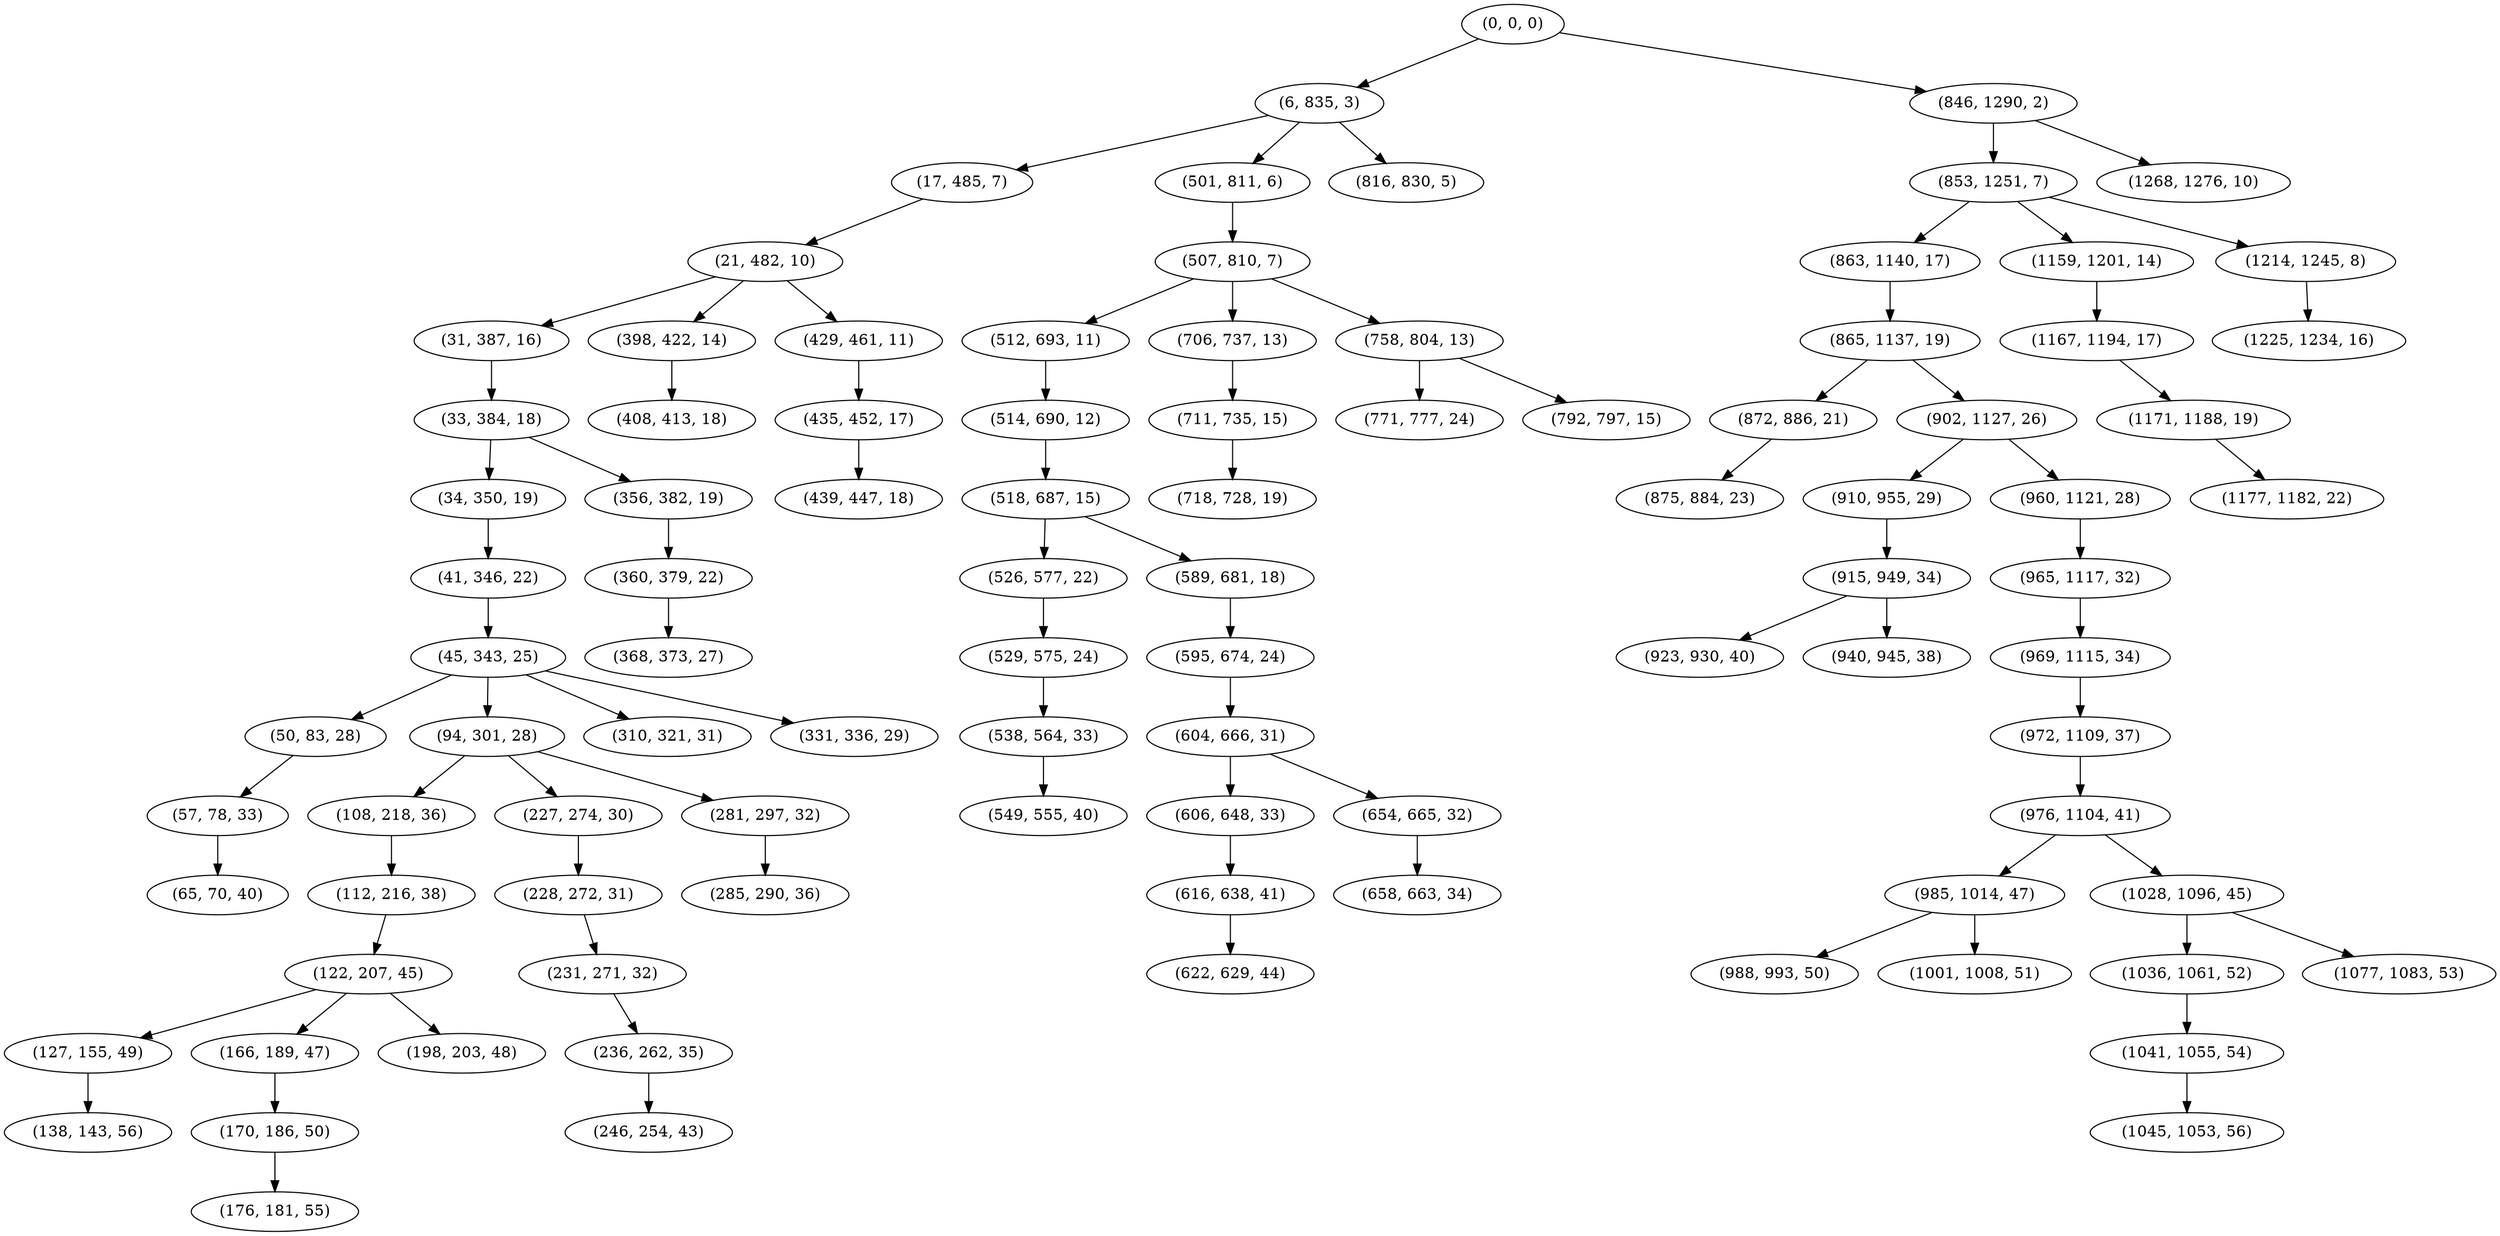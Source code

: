 digraph tree {
    "(0, 0, 0)";
    "(6, 835, 3)";
    "(17, 485, 7)";
    "(21, 482, 10)";
    "(31, 387, 16)";
    "(33, 384, 18)";
    "(34, 350, 19)";
    "(41, 346, 22)";
    "(45, 343, 25)";
    "(50, 83, 28)";
    "(57, 78, 33)";
    "(65, 70, 40)";
    "(94, 301, 28)";
    "(108, 218, 36)";
    "(112, 216, 38)";
    "(122, 207, 45)";
    "(127, 155, 49)";
    "(138, 143, 56)";
    "(166, 189, 47)";
    "(170, 186, 50)";
    "(176, 181, 55)";
    "(198, 203, 48)";
    "(227, 274, 30)";
    "(228, 272, 31)";
    "(231, 271, 32)";
    "(236, 262, 35)";
    "(246, 254, 43)";
    "(281, 297, 32)";
    "(285, 290, 36)";
    "(310, 321, 31)";
    "(331, 336, 29)";
    "(356, 382, 19)";
    "(360, 379, 22)";
    "(368, 373, 27)";
    "(398, 422, 14)";
    "(408, 413, 18)";
    "(429, 461, 11)";
    "(435, 452, 17)";
    "(439, 447, 18)";
    "(501, 811, 6)";
    "(507, 810, 7)";
    "(512, 693, 11)";
    "(514, 690, 12)";
    "(518, 687, 15)";
    "(526, 577, 22)";
    "(529, 575, 24)";
    "(538, 564, 33)";
    "(549, 555, 40)";
    "(589, 681, 18)";
    "(595, 674, 24)";
    "(604, 666, 31)";
    "(606, 648, 33)";
    "(616, 638, 41)";
    "(622, 629, 44)";
    "(654, 665, 32)";
    "(658, 663, 34)";
    "(706, 737, 13)";
    "(711, 735, 15)";
    "(718, 728, 19)";
    "(758, 804, 13)";
    "(771, 777, 24)";
    "(792, 797, 15)";
    "(816, 830, 5)";
    "(846, 1290, 2)";
    "(853, 1251, 7)";
    "(863, 1140, 17)";
    "(865, 1137, 19)";
    "(872, 886, 21)";
    "(875, 884, 23)";
    "(902, 1127, 26)";
    "(910, 955, 29)";
    "(915, 949, 34)";
    "(923, 930, 40)";
    "(940, 945, 38)";
    "(960, 1121, 28)";
    "(965, 1117, 32)";
    "(969, 1115, 34)";
    "(972, 1109, 37)";
    "(976, 1104, 41)";
    "(985, 1014, 47)";
    "(988, 993, 50)";
    "(1001, 1008, 51)";
    "(1028, 1096, 45)";
    "(1036, 1061, 52)";
    "(1041, 1055, 54)";
    "(1045, 1053, 56)";
    "(1077, 1083, 53)";
    "(1159, 1201, 14)";
    "(1167, 1194, 17)";
    "(1171, 1188, 19)";
    "(1177, 1182, 22)";
    "(1214, 1245, 8)";
    "(1225, 1234, 16)";
    "(1268, 1276, 10)";
    "(0, 0, 0)" -> "(6, 835, 3)";
    "(0, 0, 0)" -> "(846, 1290, 2)";
    "(6, 835, 3)" -> "(17, 485, 7)";
    "(6, 835, 3)" -> "(501, 811, 6)";
    "(6, 835, 3)" -> "(816, 830, 5)";
    "(17, 485, 7)" -> "(21, 482, 10)";
    "(21, 482, 10)" -> "(31, 387, 16)";
    "(21, 482, 10)" -> "(398, 422, 14)";
    "(21, 482, 10)" -> "(429, 461, 11)";
    "(31, 387, 16)" -> "(33, 384, 18)";
    "(33, 384, 18)" -> "(34, 350, 19)";
    "(33, 384, 18)" -> "(356, 382, 19)";
    "(34, 350, 19)" -> "(41, 346, 22)";
    "(41, 346, 22)" -> "(45, 343, 25)";
    "(45, 343, 25)" -> "(50, 83, 28)";
    "(45, 343, 25)" -> "(94, 301, 28)";
    "(45, 343, 25)" -> "(310, 321, 31)";
    "(45, 343, 25)" -> "(331, 336, 29)";
    "(50, 83, 28)" -> "(57, 78, 33)";
    "(57, 78, 33)" -> "(65, 70, 40)";
    "(94, 301, 28)" -> "(108, 218, 36)";
    "(94, 301, 28)" -> "(227, 274, 30)";
    "(94, 301, 28)" -> "(281, 297, 32)";
    "(108, 218, 36)" -> "(112, 216, 38)";
    "(112, 216, 38)" -> "(122, 207, 45)";
    "(122, 207, 45)" -> "(127, 155, 49)";
    "(122, 207, 45)" -> "(166, 189, 47)";
    "(122, 207, 45)" -> "(198, 203, 48)";
    "(127, 155, 49)" -> "(138, 143, 56)";
    "(166, 189, 47)" -> "(170, 186, 50)";
    "(170, 186, 50)" -> "(176, 181, 55)";
    "(227, 274, 30)" -> "(228, 272, 31)";
    "(228, 272, 31)" -> "(231, 271, 32)";
    "(231, 271, 32)" -> "(236, 262, 35)";
    "(236, 262, 35)" -> "(246, 254, 43)";
    "(281, 297, 32)" -> "(285, 290, 36)";
    "(356, 382, 19)" -> "(360, 379, 22)";
    "(360, 379, 22)" -> "(368, 373, 27)";
    "(398, 422, 14)" -> "(408, 413, 18)";
    "(429, 461, 11)" -> "(435, 452, 17)";
    "(435, 452, 17)" -> "(439, 447, 18)";
    "(501, 811, 6)" -> "(507, 810, 7)";
    "(507, 810, 7)" -> "(512, 693, 11)";
    "(507, 810, 7)" -> "(706, 737, 13)";
    "(507, 810, 7)" -> "(758, 804, 13)";
    "(512, 693, 11)" -> "(514, 690, 12)";
    "(514, 690, 12)" -> "(518, 687, 15)";
    "(518, 687, 15)" -> "(526, 577, 22)";
    "(518, 687, 15)" -> "(589, 681, 18)";
    "(526, 577, 22)" -> "(529, 575, 24)";
    "(529, 575, 24)" -> "(538, 564, 33)";
    "(538, 564, 33)" -> "(549, 555, 40)";
    "(589, 681, 18)" -> "(595, 674, 24)";
    "(595, 674, 24)" -> "(604, 666, 31)";
    "(604, 666, 31)" -> "(606, 648, 33)";
    "(604, 666, 31)" -> "(654, 665, 32)";
    "(606, 648, 33)" -> "(616, 638, 41)";
    "(616, 638, 41)" -> "(622, 629, 44)";
    "(654, 665, 32)" -> "(658, 663, 34)";
    "(706, 737, 13)" -> "(711, 735, 15)";
    "(711, 735, 15)" -> "(718, 728, 19)";
    "(758, 804, 13)" -> "(771, 777, 24)";
    "(758, 804, 13)" -> "(792, 797, 15)";
    "(846, 1290, 2)" -> "(853, 1251, 7)";
    "(846, 1290, 2)" -> "(1268, 1276, 10)";
    "(853, 1251, 7)" -> "(863, 1140, 17)";
    "(853, 1251, 7)" -> "(1159, 1201, 14)";
    "(853, 1251, 7)" -> "(1214, 1245, 8)";
    "(863, 1140, 17)" -> "(865, 1137, 19)";
    "(865, 1137, 19)" -> "(872, 886, 21)";
    "(865, 1137, 19)" -> "(902, 1127, 26)";
    "(872, 886, 21)" -> "(875, 884, 23)";
    "(902, 1127, 26)" -> "(910, 955, 29)";
    "(902, 1127, 26)" -> "(960, 1121, 28)";
    "(910, 955, 29)" -> "(915, 949, 34)";
    "(915, 949, 34)" -> "(923, 930, 40)";
    "(915, 949, 34)" -> "(940, 945, 38)";
    "(960, 1121, 28)" -> "(965, 1117, 32)";
    "(965, 1117, 32)" -> "(969, 1115, 34)";
    "(969, 1115, 34)" -> "(972, 1109, 37)";
    "(972, 1109, 37)" -> "(976, 1104, 41)";
    "(976, 1104, 41)" -> "(985, 1014, 47)";
    "(976, 1104, 41)" -> "(1028, 1096, 45)";
    "(985, 1014, 47)" -> "(988, 993, 50)";
    "(985, 1014, 47)" -> "(1001, 1008, 51)";
    "(1028, 1096, 45)" -> "(1036, 1061, 52)";
    "(1028, 1096, 45)" -> "(1077, 1083, 53)";
    "(1036, 1061, 52)" -> "(1041, 1055, 54)";
    "(1041, 1055, 54)" -> "(1045, 1053, 56)";
    "(1159, 1201, 14)" -> "(1167, 1194, 17)";
    "(1167, 1194, 17)" -> "(1171, 1188, 19)";
    "(1171, 1188, 19)" -> "(1177, 1182, 22)";
    "(1214, 1245, 8)" -> "(1225, 1234, 16)";
}
